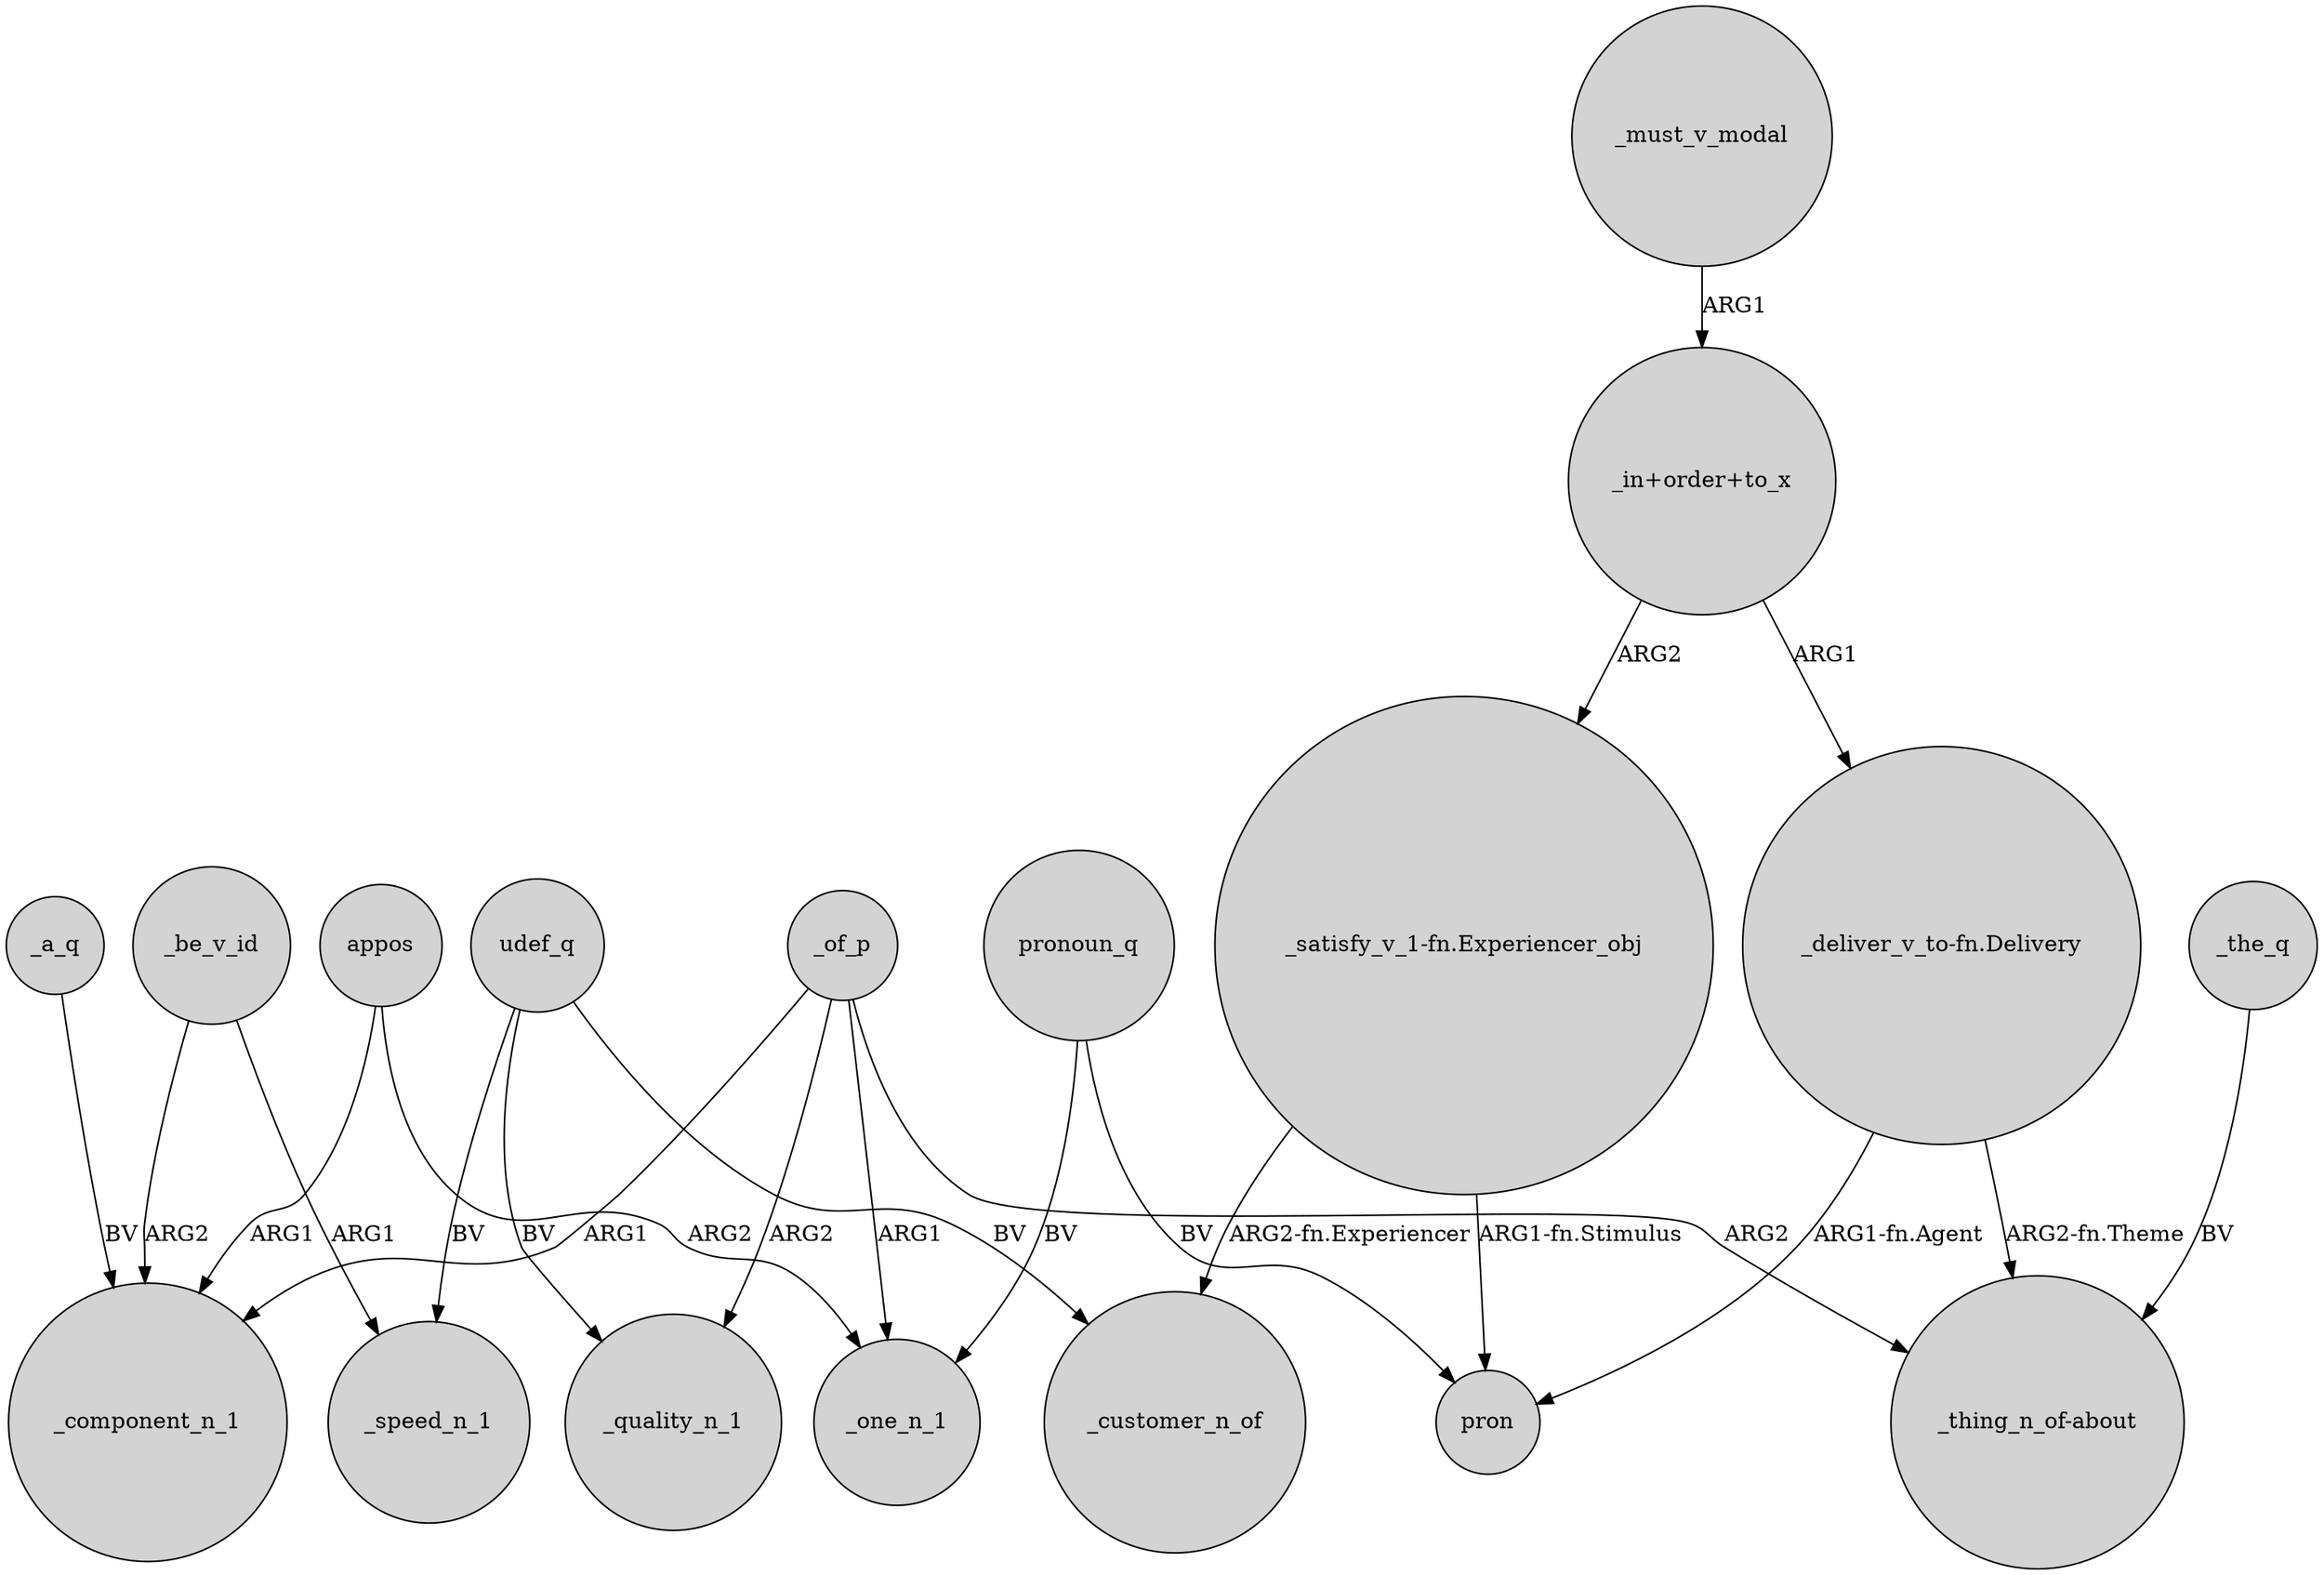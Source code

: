 digraph {
	node [shape=circle style=filled]
	appos -> _component_n_1 [label=ARG1]
	udef_q -> _quality_n_1 [label=BV]
	udef_q -> _speed_n_1 [label=BV]
	_be_v_id -> _component_n_1 [label=ARG2]
	appos -> _one_n_1 [label=ARG2]
	"_satisfy_v_1-fn.Experiencer_obj" -> pron [label="ARG1-fn.Stimulus"]
	_of_p -> _component_n_1 [label=ARG1]
	"_satisfy_v_1-fn.Experiencer_obj" -> _customer_n_of [label="ARG2-fn.Experiencer"]
	_of_p -> _one_n_1 [label=ARG1]
	"_in+order+to_x" -> "_deliver_v_to-fn.Delivery" [label=ARG1]
	pronoun_q -> pron [label=BV]
	_of_p -> "_thing_n_of-about" [label=ARG2]
	_a_q -> _component_n_1 [label=BV]
	"_deliver_v_to-fn.Delivery" -> pron [label="ARG1-fn.Agent"]
	_of_p -> _quality_n_1 [label=ARG2]
	udef_q -> _customer_n_of [label=BV]
	pronoun_q -> _one_n_1 [label=BV]
	"_in+order+to_x" -> "_satisfy_v_1-fn.Experiencer_obj" [label=ARG2]
	_the_q -> "_thing_n_of-about" [label=BV]
	"_deliver_v_to-fn.Delivery" -> "_thing_n_of-about" [label="ARG2-fn.Theme"]
	_be_v_id -> _speed_n_1 [label=ARG1]
	_must_v_modal -> "_in+order+to_x" [label=ARG1]
}
